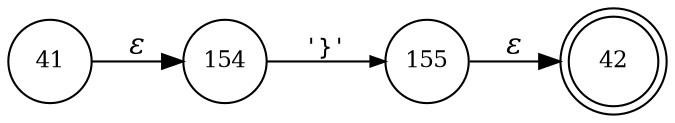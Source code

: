 digraph ATN {
rankdir=LR;
s42[fontsize=11, label="42", shape=doublecircle, fixedsize=true, width=.6];
s41[fontsize=11,label="41", shape=circle, fixedsize=true, width=.55, peripheries=1];
s154[fontsize=11,label="154", shape=circle, fixedsize=true, width=.55, peripheries=1];
s155[fontsize=11,label="155", shape=circle, fixedsize=true, width=.55, peripheries=1];
s41 -> s154 [fontname="Times-Italic", label="&epsilon;"];
s154 -> s155 [fontsize=11, fontname="Courier", arrowsize=.7, label = "'}'", arrowhead = normal];
s155 -> s42 [fontname="Times-Italic", label="&epsilon;"];
}